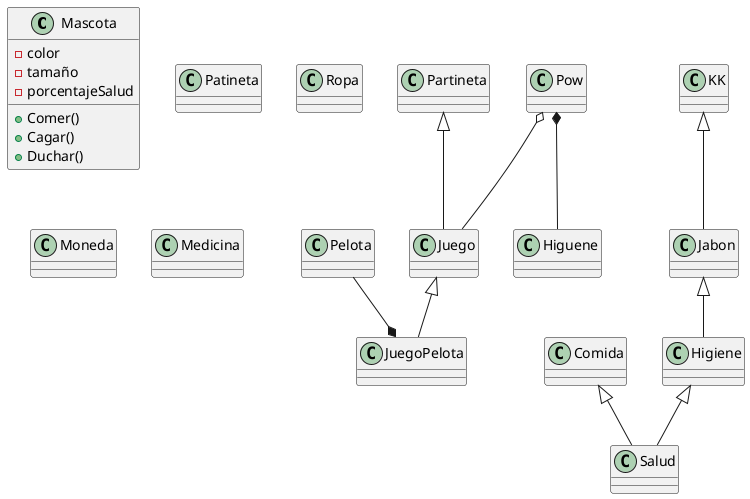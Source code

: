 @startuml pow

class Mascota 
    {
        -color
        -tamaño
        -porcentajeSalud
        +Comer()
        +Cagar()
        +Duchar()
     }
        
class Juego
class JuegoPelota
class Pelota
class Patineta
class Comida
class Ropa
class KK
class Higuene
class Partineta
class Moneda
class Medicina
class Salud

Pow o--Juego
Juego <|--JuegoPelota
Pelota --* JuegoPelota
Partineta <|-- Juego
Pow *-- Higuene
Higiene <|-- Salud
Comida <|-- Salud
Jabon <|-- Higiene
KK <|-- Jabon



@enduml